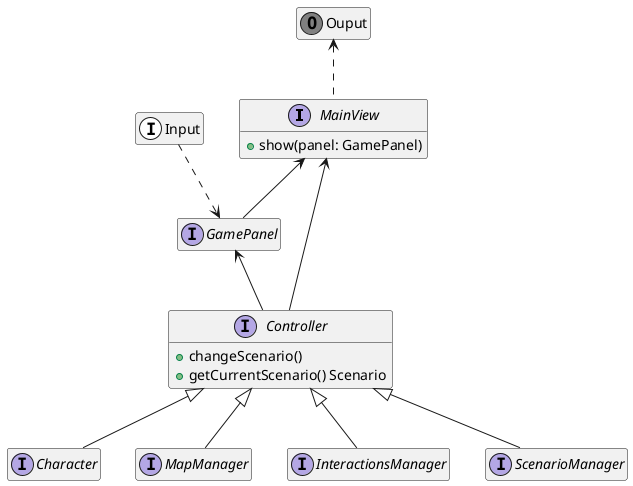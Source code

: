 @startuml
'https://plantuml.com/class-diagram

hide empty members



    interface MainView {
        +show(panel: GamePanel)
    }


    interface GamePanel{
    }



    interface Controller{
        +changeScenario()
        +getCurrentScenario() Scenario
    }

class Input << (I, white) >>
Input ..> GamePanel
Ouput <.. MainView
class Ouput << (O, grey) >>

    MainView <-- GamePanel
    MainView <--- Controller
    GamePanel <-- Controller


    interface Character
    interface MapManager
    interface InteractionsManager
    interface ScenarioManager

    Controller <|-- Character
    Controller <|-- MapManager
    Controller <|-- InteractionsManager
    Controller <|-- ScenarioManager

@enduml